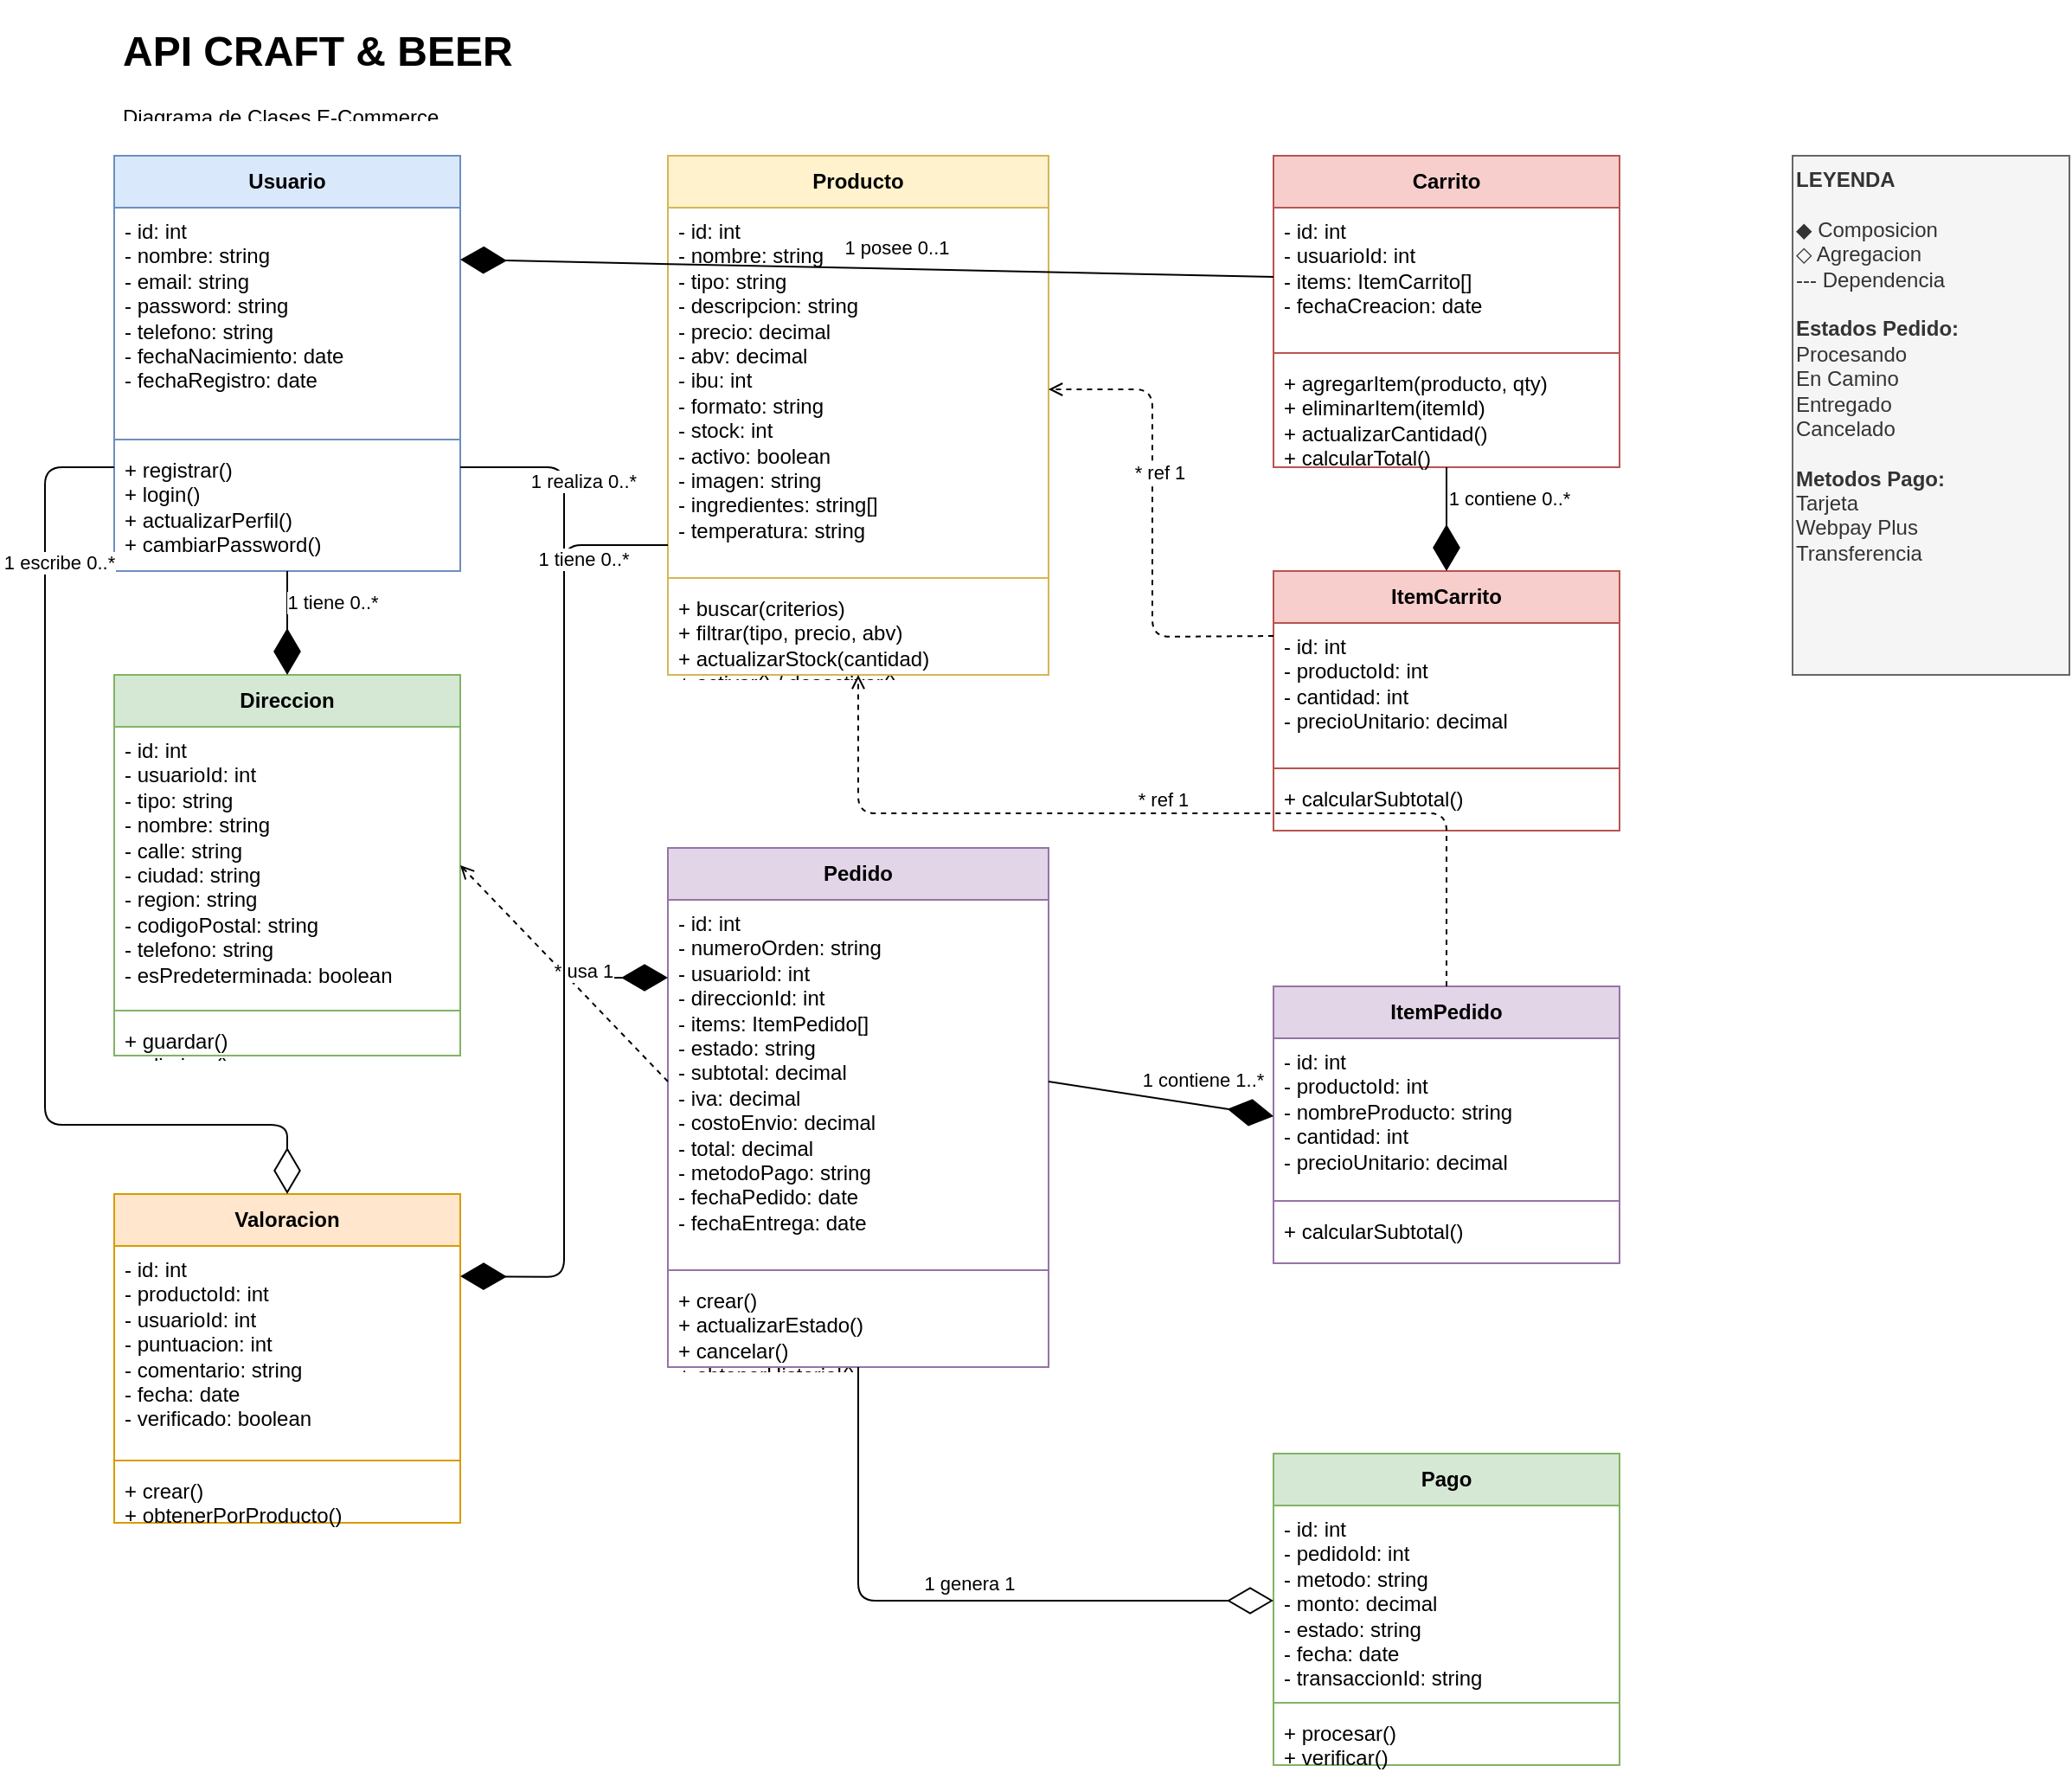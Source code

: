 <mxfile>
    <diagram id="CraftBeerDiagram" name="Diagrama Clases API">
        <mxGraphModel dx="1422" dy="794" grid="1" gridSize="10" guides="1" tooltips="1" connect="1" arrows="1" fold="1" page="1" pageScale="1" pageWidth="1400" pageHeight="1800" math="0" shadow="0">
            <root>
                <mxCell id="0"/>
                <mxCell id="1" parent="0"/>
                <mxCell id="2" value="&lt;b&gt;Usuario&lt;/b&gt;" style="swimlane;fontStyle=0;childLayout=stackLayout;horizontal=1;startSize=30;horizontalStack=0;resizeParent=1;resizeParentMax=0;resizeLast=0;collapsible=1;marginBottom=0;whiteSpace=wrap;html=1;fillColor=#dae8fc;strokeColor=#6c8ebf;" vertex="1" parent="1">
                    <mxGeometry x="80" y="100" width="200" height="240" as="geometry"/>
                </mxCell>
                <mxCell id="3" value="- id: int&lt;br&gt;- nombre: string&lt;br&gt;- email: string&lt;br&gt;- password: string&lt;br&gt;- telefono: string&lt;br&gt;- fechaNacimiento: date&lt;br&gt;- fechaRegistro: date" style="text;strokeColor=none;fillColor=none;align=left;verticalAlign=top;spacingLeft=4;spacingRight=4;overflow=hidden;rotatable=0;points=[[0,0.5],[1,0.5]];portConstraint=eastwest;whiteSpace=wrap;html=1;" vertex="1" parent="2">
                    <mxGeometry y="30" width="200" height="130" as="geometry"/>
                </mxCell>
                <mxCell id="4" value="" style="line;strokeWidth=1;fillColor=none;align=left;verticalAlign=middle;spacingTop=-1;spacingLeft=3;spacingRight=3;rotatable=0;labelPosition=right;points=[];portConstraint=eastwest;strokeColor=inherit;" vertex="1" parent="2">
                    <mxGeometry y="160" width="200" height="8" as="geometry"/>
                </mxCell>
                <mxCell id="5" value="+ registrar()&lt;br&gt;+ login()&lt;br&gt;+ actualizarPerfil()&lt;br&gt;+ cambiarPassword()" style="text;strokeColor=none;fillColor=none;align=left;verticalAlign=top;spacingLeft=4;spacingRight=4;overflow=hidden;rotatable=0;points=[[0,0.5],[1,0.5]];portConstraint=eastwest;whiteSpace=wrap;html=1;" vertex="1" parent="2">
                    <mxGeometry y="168" width="200" height="72" as="geometry"/>
                </mxCell>
                <mxCell id="6" value="&lt;b&gt;Direccion&lt;/b&gt;" style="swimlane;fontStyle=0;childLayout=stackLayout;horizontal=1;startSize=30;horizontalStack=0;resizeParent=1;resizeParentMax=0;resizeLast=0;collapsible=1;marginBottom=0;whiteSpace=wrap;html=1;fillColor=#d5e8d4;strokeColor=#82b366;" vertex="1" parent="1">
                    <mxGeometry x="80" y="400" width="200" height="220" as="geometry"/>
                </mxCell>
                <mxCell id="7" value="- id: int&lt;br&gt;- usuarioId: int&lt;br&gt;- tipo: string&lt;br&gt;- nombre: string&lt;br&gt;- calle: string&lt;br&gt;- ciudad: string&lt;br&gt;- region: string&lt;br&gt;- codigoPostal: string&lt;br&gt;- telefono: string&lt;br&gt;- esPredeterminada: boolean" style="text;strokeColor=none;fillColor=none;align=left;verticalAlign=top;spacingLeft=4;spacingRight=4;overflow=hidden;rotatable=0;points=[[0,0.5],[1,0.5]];portConstraint=eastwest;whiteSpace=wrap;html=1;" vertex="1" parent="6">
                    <mxGeometry y="30" width="200" height="160" as="geometry"/>
                </mxCell>
                <mxCell id="8" value="" style="line;strokeWidth=1;fillColor=none;align=left;verticalAlign=middle;spacingTop=-1;spacingLeft=3;spacingRight=3;rotatable=0;labelPosition=right;points=[];portConstraint=eastwest;strokeColor=inherit;" vertex="1" parent="6">
                    <mxGeometry y="190" width="200" height="8" as="geometry"/>
                </mxCell>
                <mxCell id="9" value="+ guardar()&lt;br&gt;+ eliminar()" style="text;strokeColor=none;fillColor=none;align=left;verticalAlign=top;spacingLeft=4;spacingRight=4;overflow=hidden;rotatable=0;points=[[0,0.5],[1,0.5]];portConstraint=eastwest;whiteSpace=wrap;html=1;" vertex="1" parent="6">
                    <mxGeometry y="198" width="200" height="22" as="geometry"/>
                </mxCell>
                <mxCell id="10" value="&lt;b&gt;Producto&lt;/b&gt;" style="swimlane;fontStyle=0;childLayout=stackLayout;horizontal=1;startSize=30;horizontalStack=0;resizeParent=1;resizeParentMax=0;resizeLast=0;collapsible=1;marginBottom=0;whiteSpace=wrap;html=1;fillColor=#fff2cc;strokeColor=#d6b656;" vertex="1" parent="1">
                    <mxGeometry x="400" y="100" width="220" height="300" as="geometry"/>
                </mxCell>
                <mxCell id="11" value="- id: int&lt;br&gt;- nombre: string&lt;br&gt;- tipo: string&lt;br&gt;- descripcion: string&lt;br&gt;- precio: decimal&lt;br&gt;- abv: decimal&lt;br&gt;- ibu: int&lt;br&gt;- formato: string&lt;br&gt;- stock: int&lt;br&gt;- activo: boolean&lt;br&gt;- imagen: string&lt;br&gt;- ingredientes: string[]&lt;br&gt;- temperatura: string" style="text;strokeColor=none;fillColor=none;align=left;verticalAlign=top;spacingLeft=4;spacingRight=4;overflow=hidden;rotatable=0;points=[[0,0.5],[1,0.5]];portConstraint=eastwest;whiteSpace=wrap;html=1;" vertex="1" parent="10">
                    <mxGeometry y="30" width="220" height="210" as="geometry"/>
                </mxCell>
                <mxCell id="12" value="" style="line;strokeWidth=1;fillColor=none;align=left;verticalAlign=middle;spacingTop=-1;spacingLeft=3;spacingRight=3;rotatable=0;labelPosition=right;points=[];portConstraint=eastwest;strokeColor=inherit;" vertex="1" parent="10">
                    <mxGeometry y="240" width="220" height="8" as="geometry"/>
                </mxCell>
                <mxCell id="13" value="+ buscar(criterios)&lt;br&gt;+ filtrar(tipo, precio, abv)&lt;br&gt;+ actualizarStock(cantidad)&lt;br&gt;+ activar() / desactivar()" style="text;strokeColor=none;fillColor=none;align=left;verticalAlign=top;spacingLeft=4;spacingRight=4;overflow=hidden;rotatable=0;points=[[0,0.5],[1,0.5]];portConstraint=eastwest;whiteSpace=wrap;html=1;" vertex="1" parent="10">
                    <mxGeometry y="248" width="220" height="52" as="geometry"/>
                </mxCell>
                <mxCell id="14" value="&lt;b&gt;Carrito&lt;/b&gt;" style="swimlane;fontStyle=0;childLayout=stackLayout;horizontal=1;startSize=30;horizontalStack=0;resizeParent=1;resizeParentMax=0;resizeLast=0;collapsible=1;marginBottom=0;whiteSpace=wrap;html=1;fillColor=#f8cecc;strokeColor=#b85450;" vertex="1" parent="1">
                    <mxGeometry x="750" y="100" width="200" height="180" as="geometry"/>
                </mxCell>
                <mxCell id="15" value="- id: int&lt;br&gt;- usuarioId: int&lt;br&gt;- items: ItemCarrito[]&lt;br&gt;- fechaCreacion: date" style="text;strokeColor=none;fillColor=none;align=left;verticalAlign=top;spacingLeft=4;spacingRight=4;overflow=hidden;rotatable=0;points=[[0,0.5],[1,0.5]];portConstraint=eastwest;whiteSpace=wrap;html=1;" vertex="1" parent="14">
                    <mxGeometry y="30" width="200" height="80" as="geometry"/>
                </mxCell>
                <mxCell id="16" value="" style="line;strokeWidth=1;fillColor=none;align=left;verticalAlign=middle;spacingTop=-1;spacingLeft=3;spacingRight=3;rotatable=0;labelPosition=right;points=[];portConstraint=eastwest;strokeColor=inherit;" vertex="1" parent="14">
                    <mxGeometry y="110" width="200" height="8" as="geometry"/>
                </mxCell>
                <mxCell id="17" value="+ agregarItem(producto, qty)&lt;br&gt;+ eliminarItem(itemId)&lt;br&gt;+ actualizarCantidad()&lt;br&gt;+ calcularTotal()" style="text;strokeColor=none;fillColor=none;align=left;verticalAlign=top;spacingLeft=4;spacingRight=4;overflow=hidden;rotatable=0;points=[[0,0.5],[1,0.5]];portConstraint=eastwest;whiteSpace=wrap;html=1;" vertex="1" parent="14">
                    <mxGeometry y="118" width="200" height="62" as="geometry"/>
                </mxCell>
                <mxCell id="18" value="&lt;b&gt;ItemCarrito&lt;/b&gt;" style="swimlane;fontStyle=0;childLayout=stackLayout;horizontal=1;startSize=30;horizontalStack=0;resizeParent=1;resizeParentMax=0;resizeLast=0;collapsible=1;marginBottom=0;whiteSpace=wrap;html=1;fillColor=#f8cecc;strokeColor=#b85450;" vertex="1" parent="1">
                    <mxGeometry x="750" y="340" width="200" height="150" as="geometry"/>
                </mxCell>
                <mxCell id="19" value="- id: int&lt;br&gt;- productoId: int&lt;br&gt;- cantidad: int&lt;br&gt;- precioUnitario: decimal" style="text;strokeColor=none;fillColor=none;align=left;verticalAlign=top;spacingLeft=4;spacingRight=4;overflow=hidden;rotatable=0;points=[[0,0.5],[1,0.5]];portConstraint=eastwest;whiteSpace=wrap;html=1;" vertex="1" parent="18">
                    <mxGeometry y="30" width="200" height="80" as="geometry"/>
                </mxCell>
                <mxCell id="20" value="" style="line;strokeWidth=1;fillColor=none;align=left;verticalAlign=middle;spacingTop=-1;spacingLeft=3;spacingRight=3;rotatable=0;labelPosition=right;points=[];portConstraint=eastwest;strokeColor=inherit;" vertex="1" parent="18">
                    <mxGeometry y="110" width="200" height="8" as="geometry"/>
                </mxCell>
                <mxCell id="21" value="+ calcularSubtotal()" style="text;strokeColor=none;fillColor=none;align=left;verticalAlign=top;spacingLeft=4;spacingRight=4;overflow=hidden;rotatable=0;points=[[0,0.5],[1,0.5]];portConstraint=eastwest;whiteSpace=wrap;html=1;" vertex="1" parent="18">
                    <mxGeometry y="118" width="200" height="32" as="geometry"/>
                </mxCell>
                <mxCell id="22" value="&lt;b&gt;Pedido&lt;/b&gt;" style="swimlane;fontStyle=0;childLayout=stackLayout;horizontal=1;startSize=30;horizontalStack=0;resizeParent=1;resizeParentMax=0;resizeLast=0;collapsible=1;marginBottom=0;whiteSpace=wrap;html=1;fillColor=#e1d5e7;strokeColor=#9673a6;" vertex="1" parent="1">
                    <mxGeometry x="400" y="500" width="220" height="300" as="geometry"/>
                </mxCell>
                <mxCell id="23" value="- id: int&lt;br&gt;- numeroOrden: string&lt;br&gt;- usuarioId: int&lt;br&gt;- direccionId: int&lt;br&gt;- items: ItemPedido[]&lt;br&gt;- estado: string&lt;br&gt;- subtotal: decimal&lt;br&gt;- iva: decimal&lt;br&gt;- costoEnvio: decimal&lt;br&gt;- total: decimal&lt;br&gt;- metodoPago: string&lt;br&gt;- fechaPedido: date&lt;br&gt;- fechaEntrega: date" style="text;strokeColor=none;fillColor=none;align=left;verticalAlign=top;spacingLeft=4;spacingRight=4;overflow=hidden;rotatable=0;points=[[0,0.5],[1,0.5]];portConstraint=eastwest;whiteSpace=wrap;html=1;" vertex="1" parent="22">
                    <mxGeometry y="30" width="220" height="210" as="geometry"/>
                </mxCell>
                <mxCell id="24" value="" style="line;strokeWidth=1;fillColor=none;align=left;verticalAlign=middle;spacingTop=-1;spacingLeft=3;spacingRight=3;rotatable=0;labelPosition=right;points=[];portConstraint=eastwest;strokeColor=inherit;" vertex="1" parent="22">
                    <mxGeometry y="240" width="220" height="8" as="geometry"/>
                </mxCell>
                <mxCell id="25" value="+ crear()&lt;br&gt;+ actualizarEstado()&lt;br&gt;+ cancelar()&lt;br&gt;+ obtenerHistorial()" style="text;strokeColor=none;fillColor=none;align=left;verticalAlign=top;spacingLeft=4;spacingRight=4;overflow=hidden;rotatable=0;points=[[0,0.5],[1,0.5]];portConstraint=eastwest;whiteSpace=wrap;html=1;" vertex="1" parent="22">
                    <mxGeometry y="248" width="220" height="52" as="geometry"/>
                </mxCell>
                <mxCell id="26" value="&lt;b&gt;ItemPedido&lt;/b&gt;" style="swimlane;fontStyle=0;childLayout=stackLayout;horizontal=1;startSize=30;horizontalStack=0;resizeParent=1;resizeParentMax=0;resizeLast=0;collapsible=1;marginBottom=0;whiteSpace=wrap;html=1;fillColor=#e1d5e7;strokeColor=#9673a6;" vertex="1" parent="1">
                    <mxGeometry x="750" y="580" width="200" height="160" as="geometry"/>
                </mxCell>
                <mxCell id="27" value="- id: int&lt;br&gt;- productoId: int&lt;br&gt;- nombreProducto: string&lt;br&gt;- cantidad: int&lt;br&gt;- precioUnitario: decimal" style="text;strokeColor=none;fillColor=none;align=left;verticalAlign=top;spacingLeft=4;spacingRight=4;overflow=hidden;rotatable=0;points=[[0,0.5],[1,0.5]];portConstraint=eastwest;whiteSpace=wrap;html=1;" vertex="1" parent="26">
                    <mxGeometry y="30" width="200" height="90" as="geometry"/>
                </mxCell>
                <mxCell id="28" value="" style="line;strokeWidth=1;fillColor=none;align=left;verticalAlign=middle;spacingTop=-1;spacingLeft=3;spacingRight=3;rotatable=0;labelPosition=right;points=[];portConstraint=eastwest;strokeColor=inherit;" vertex="1" parent="26">
                    <mxGeometry y="120" width="200" height="8" as="geometry"/>
                </mxCell>
                <mxCell id="29" value="+ calcularSubtotal()" style="text;strokeColor=none;fillColor=none;align=left;verticalAlign=top;spacingLeft=4;spacingRight=4;overflow=hidden;rotatable=0;points=[[0,0.5],[1,0.5]];portConstraint=eastwest;whiteSpace=wrap;html=1;" vertex="1" parent="26">
                    <mxGeometry y="128" width="200" height="32" as="geometry"/>
                </mxCell>
                <mxCell id="30" value="&lt;b&gt;Valoracion&lt;/b&gt;" style="swimlane;fontStyle=0;childLayout=stackLayout;horizontal=1;startSize=30;horizontalStack=0;resizeParent=1;resizeParentMax=0;resizeLast=0;collapsible=1;marginBottom=0;whiteSpace=wrap;html=1;fillColor=#ffe6cc;strokeColor=#d79b00;" vertex="1" parent="1">
                    <mxGeometry x="80" y="700" width="200" height="190" as="geometry"/>
                </mxCell>
                <mxCell id="31" value="- id: int&lt;br&gt;- productoId: int&lt;br&gt;- usuarioId: int&lt;br&gt;- puntuacion: int&lt;br&gt;- comentario: string&lt;br&gt;- fecha: date&lt;br&gt;- verificado: boolean" style="text;strokeColor=none;fillColor=none;align=left;verticalAlign=top;spacingLeft=4;spacingRight=4;overflow=hidden;rotatable=0;points=[[0,0.5],[1,0.5]];portConstraint=eastwest;whiteSpace=wrap;html=1;" vertex="1" parent="30">
                    <mxGeometry y="30" width="200" height="120" as="geometry"/>
                </mxCell>
                <mxCell id="32" value="" style="line;strokeWidth=1;fillColor=none;align=left;verticalAlign=middle;spacingTop=-1;spacingLeft=3;spacingRight=3;rotatable=0;labelPosition=right;points=[];portConstraint=eastwest;strokeColor=inherit;" vertex="1" parent="30">
                    <mxGeometry y="150" width="200" height="8" as="geometry"/>
                </mxCell>
                <mxCell id="33" value="+ crear()&lt;br&gt;+ obtenerPorProducto()" style="text;strokeColor=none;fillColor=none;align=left;verticalAlign=top;spacingLeft=4;spacingRight=4;overflow=hidden;rotatable=0;points=[[0,0.5],[1,0.5]];portConstraint=eastwest;whiteSpace=wrap;html=1;" vertex="1" parent="30">
                    <mxGeometry y="158" width="200" height="32" as="geometry"/>
                </mxCell>
                <mxCell id="34" value="&lt;b&gt;Pago&lt;/b&gt;" style="swimlane;fontStyle=0;childLayout=stackLayout;horizontal=1;startSize=30;horizontalStack=0;resizeParent=1;resizeParentMax=0;resizeLast=0;collapsible=1;marginBottom=0;whiteSpace=wrap;html=1;fillColor=#d5e8d4;strokeColor=#82b366;" vertex="1" parent="1">
                    <mxGeometry x="750" y="850" width="200" height="180" as="geometry"/>
                </mxCell>
                <mxCell id="35" value="- id: int&lt;br&gt;- pedidoId: int&lt;br&gt;- metodo: string&lt;br&gt;- monto: decimal&lt;br&gt;- estado: string&lt;br&gt;- fecha: date&lt;br&gt;- transaccionId: string" style="text;strokeColor=none;fillColor=none;align=left;verticalAlign=top;spacingLeft=4;spacingRight=4;overflow=hidden;rotatable=0;points=[[0,0.5],[1,0.5]];portConstraint=eastwest;whiteSpace=wrap;html=1;" vertex="1" parent="34">
                    <mxGeometry y="30" width="200" height="110" as="geometry"/>
                </mxCell>
                <mxCell id="36" value="" style="line;strokeWidth=1;fillColor=none;align=left;verticalAlign=middle;spacingTop=-1;spacingLeft=3;spacingRight=3;rotatable=0;labelPosition=right;points=[];portConstraint=eastwest;strokeColor=inherit;" vertex="1" parent="34">
                    <mxGeometry y="140" width="200" height="8" as="geometry"/>
                </mxCell>
                <mxCell id="37" value="+ procesar()&lt;br&gt;+ verificar()" style="text;strokeColor=none;fillColor=none;align=left;verticalAlign=top;spacingLeft=4;spacingRight=4;overflow=hidden;rotatable=0;points=[[0,0.5],[1,0.5]];portConstraint=eastwest;whiteSpace=wrap;html=1;" vertex="1" parent="34">
                    <mxGeometry y="148" width="200" height="32" as="geometry"/>
                </mxCell>
                <mxCell id="38" value="" style="endArrow=diamondThin;endFill=1;endSize=24;html=1;exitX=0.5;exitY=1;exitDx=0;exitDy=0;entryX=0.5;entryY=0;entryDx=0;entryDy=0;" edge="1" parent="1" source="2" target="6">
                    <mxGeometry width="160" relative="1" as="geometry">
                        <mxPoint x="400" y="500" as="sourcePoint"/>
                        <mxPoint x="560" y="500" as="targetPoint"/>
                    </mxGeometry>
                </mxCell>
                <mxCell id="39" value="1 tiene 0..*" style="edgeLabel;html=1;align=center;verticalAlign=middle;resizable=0;points=[];" vertex="1" connectable="0" parent="38">
                    <mxGeometry x="-0.1" y="1" relative="1" as="geometry">
                        <mxPoint x="25" y="-9" as="offset"/>
                    </mxGeometry>
                </mxCell>
                <mxCell id="40" value="" style="endArrow=none;html=1;exitX=1;exitY=0.25;exitDx=0;exitDy=0;entryX=0;entryY=0.5;entryDx=0;entryDy=0;startArrow=diamondThin;startFill=1;startSize=24;" edge="1" parent="1" source="2" target="15">
                    <mxGeometry width="50" height="50" relative="1" as="geometry">
                        <mxPoint x="400" y="500" as="sourcePoint"/>
                        <mxPoint x="450" y="450" as="targetPoint"/>
                    </mxGeometry>
                </mxCell>
                <mxCell id="41" value="1 posee 0..1" style="edgeLabel;html=1;align=center;verticalAlign=middle;resizable=0;points=[];" vertex="1" connectable="0" parent="40">
                    <mxGeometry x="-0.1" y="1" relative="1" as="geometry">
                        <mxPoint x="40" y="-11" as="offset"/>
                    </mxGeometry>
                </mxCell>
                <mxCell id="42" value="" style="endArrow=diamondThin;endFill=1;endSize=24;html=1;exitX=0.5;exitY=1;exitDx=0;exitDy=0;entryX=0.5;entryY=0;entryDx=0;entryDy=0;" edge="1" parent="1" source="14" target="18">
                    <mxGeometry width="160" relative="1" as="geometry">
                        <mxPoint x="400" y="500" as="sourcePoint"/>
                        <mxPoint x="560" y="500" as="targetPoint"/>
                    </mxGeometry>
                </mxCell>
                <mxCell id="43" value="1 contiene 0..*" style="edgeLabel;html=1;align=center;verticalAlign=middle;resizable=0;points=[];" vertex="1" connectable="0" parent="42">
                    <mxGeometry x="-0.1" y="1" relative="1" as="geometry">
                        <mxPoint x="35" y="-9" as="offset"/>
                    </mxGeometry>
                </mxCell>
                <mxCell id="44" value="" style="endArrow=open;html=1;exitX=0;exitY=0.25;exitDx=0;exitDy=0;entryX=1;entryY=0.5;entryDx=0;entryDy=0;dashed=1;" edge="1" parent="1" source="18" target="11">
                    <mxGeometry width="50" height="50" relative="1" as="geometry">
                        <mxPoint x="400" y="500" as="sourcePoint"/>
                        <mxPoint x="450" y="450" as="targetPoint"/>
                        <Array as="points">
                            <mxPoint x="680" y="378"/>
                            <mxPoint x="680" y="235"/>
                        </Array>
                    </mxGeometry>
                </mxCell>
                <mxCell id="45" value="* ref 1" style="edgeLabel;html=1;align=center;verticalAlign=middle;resizable=0;points=[];" vertex="1" connectable="0" parent="44">
                    <mxGeometry x="-0.1" y="1" relative="1" as="geometry">
                        <mxPoint x="5" y="-42" as="offset"/>
                    </mxGeometry>
                </mxCell>
                <mxCell id="46" value="" style="endArrow=diamondThin;endFill=1;endSize=24;html=1;exitX=1;exitY=0.75;exitDx=0;exitDy=0;entryX=0;entryY=0.25;entryDx=0;entryDy=0;" edge="1" parent="1" source="2" target="22">
                    <mxGeometry width="160" relative="1" as="geometry">
                        <mxPoint x="400" y="600" as="sourcePoint"/>
                        <mxPoint x="560" y="600" as="targetPoint"/>
                        <Array as="points">
                            <mxPoint x="340" y="280"/>
                            <mxPoint x="340" y="575"/>
                        </Array>
                    </mxGeometry>
                </mxCell>
                <mxCell id="47" value="1 realiza 0..*" style="edgeLabel;html=1;align=center;verticalAlign=middle;resizable=0;points=[];" vertex="1" connectable="0" parent="46">
                    <mxGeometry x="-0.1" y="1" relative="1" as="geometry">
                        <mxPoint x="10" y="-119" as="offset"/>
                    </mxGeometry>
                </mxCell>
                <mxCell id="48" value="" style="endArrow=diamondThin;endFill=1;endSize=24;html=1;exitX=1;exitY=0.5;exitDx=0;exitDy=0;entryX=0;entryY=0.5;entryDx=0;entryDy=0;" edge="1" parent="1" source="23" target="27">
                    <mxGeometry width="160" relative="1" as="geometry">
                        <mxPoint x="400" y="700" as="sourcePoint"/>
                        <mxPoint x="560" y="700" as="targetPoint"/>
                    </mxGeometry>
                </mxCell>
                <mxCell id="49" value="1 contiene 1..*" style="edgeLabel;html=1;align=center;verticalAlign=middle;resizable=0;points=[];" vertex="1" connectable="0" parent="48">
                    <mxGeometry x="-0.1" y="1" relative="1" as="geometry">
                        <mxPoint x="30" y="-9" as="offset"/>
                    </mxGeometry>
                </mxCell>
                <mxCell id="50" value="" style="endArrow=open;html=1;exitX=0.5;exitY=0;exitDx=0;exitDy=0;entryX=0.5;entryY=1;entryDx=0;entryDy=0;dashed=1;" edge="1" parent="1" source="26" target="10">
                    <mxGeometry width="50" height="50" relative="1" as="geometry">
                        <mxPoint x="400" y="600" as="sourcePoint"/>
                        <mxPoint x="450" y="550" as="targetPoint"/>
                        <Array as="points">
                            <mxPoint x="850" y="480"/>
                            <mxPoint x="510" y="480"/>
                        </Array>
                    </mxGeometry>
                </mxCell>
                <mxCell id="51" value="* ref 1" style="edgeLabel;html=1;align=center;verticalAlign=middle;resizable=0;points=[];" vertex="1" connectable="0" parent="50">
                    <mxGeometry x="-0.1" y="1" relative="1" as="geometry">
                        <mxPoint x="-30" y="-9" as="offset"/>
                    </mxGeometry>
                </mxCell>
                <mxCell id="52" value="" style="endArrow=open;html=1;exitX=0;exitY=0.5;exitDx=0;exitDy=0;entryX=1;entryY=0.5;entryDx=0;entryDy=0;dashed=1;" edge="1" parent="1" source="23" target="7">
                    <mxGeometry width="50" height="50" relative="1" as="geometry">
                        <mxPoint x="300" y="650" as="sourcePoint"/>
                        <mxPoint x="350" y="600" as="targetPoint"/>
                    </mxGeometry>
                </mxCell>
                <mxCell id="53" value="* usa 1" style="edgeLabel;html=1;align=center;verticalAlign=middle;resizable=0;points=[];" vertex="1" connectable="0" parent="52">
                    <mxGeometry x="-0.1" y="1" relative="1" as="geometry">
                        <mxPoint x="5" y="-9" as="offset"/>
                    </mxGeometry>
                </mxCell>
                <mxCell id="54" value="" style="endArrow=diamondThin;endFill=0;endSize=24;html=1;exitX=0.5;exitY=1;exitDx=0;exitDy=0;entryX=0;entryY=0.5;entryDx=0;entryDy=0;" edge="1" parent="1" source="22" target="35">
                    <mxGeometry width="160" relative="1" as="geometry">
                        <mxPoint x="400" y="900" as="sourcePoint"/>
                        <mxPoint x="560" y="900" as="targetPoint"/>
                        <Array as="points">
                            <mxPoint x="510" y="935"/>
                        </Array>
                    </mxGeometry>
                </mxCell>
                <mxCell id="55" value="1 genera 1" style="edgeLabel;html=1;align=center;verticalAlign=middle;resizable=0;points=[];" vertex="1" connectable="0" parent="54">
                    <mxGeometry x="-0.1" y="1" relative="1" as="geometry">
                        <mxPoint x="30" y="-9" as="offset"/>
                    </mxGeometry>
                </mxCell>
                <mxCell id="56" value="" style="endArrow=diamondThin;endFill=1;endSize=24;html=1;exitX=0;exitY=0.75;exitDx=0;exitDy=0;entryX=1;entryY=0.25;entryDx=0;entryDy=0;" edge="1" parent="1" source="10" target="30">
                    <mxGeometry width="160" relative="1" as="geometry">
                        <mxPoint x="300" y="800" as="sourcePoint"/>
                        <mxPoint x="460" y="800" as="targetPoint"/>
                        <Array as="points">
                            <mxPoint x="340" y="325"/>
                            <mxPoint x="340" y="748"/>
                        </Array>
                    </mxGeometry>
                </mxCell>
                <mxCell id="57" value="1 tiene 0..*" style="edgeLabel;html=1;align=center;verticalAlign=middle;resizable=0;points=[];" vertex="1" connectable="0" parent="56">
                    <mxGeometry x="-0.1" y="1" relative="1" as="geometry">
                        <mxPoint x="10" y="-177" as="offset"/>
                    </mxGeometry>
                </mxCell>
                <mxCell id="58" value="" style="endArrow=diamondThin;endFill=0;endSize=24;html=1;exitX=0;exitY=0.75;exitDx=0;exitDy=0;entryX=0.5;entryY=0;entryDx=0;entryDy=0;" edge="1" parent="1" source="2" target="30">
                    <mxGeometry width="160" relative="1" as="geometry">
                        <mxPoint x="0" y="650" as="sourcePoint"/>
                        <mxPoint x="160" y="650" as="targetPoint"/>
                        <Array as="points">
                            <mxPoint x="40" y="280"/>
                            <mxPoint x="40" y="660"/>
                            <mxPoint x="180" y="660"/>
                        </Array>
                    </mxGeometry>
                </mxCell>
                <mxCell id="59" value="1 escribe 0..*" style="edgeLabel;html=1;align=center;verticalAlign=middle;resizable=0;points=[];" vertex="1" connectable="0" parent="58">
                    <mxGeometry x="-0.1" y="1" relative="1" as="geometry">
                        <mxPoint x="7" y="-175" as="offset"/>
                    </mxGeometry>
                </mxCell>
                <mxCell id="60" value="&lt;h1&gt;API CRAFT &amp;amp; BEER&lt;/h1&gt;&lt;p&gt;Diagrama de Clases E-Commerce&lt;/p&gt;" style="text;html=1;strokeColor=none;fillColor=none;spacing=5;spacingTop=-20;whiteSpace=wrap;overflow=hidden;rounded=0;" vertex="1" parent="1">
                    <mxGeometry x="80" y="20" width="340" height="60" as="geometry"/>
                </mxCell>
                <mxCell id="61" value="&lt;b&gt;LEYENDA&lt;/b&gt;&lt;br&gt;&lt;br&gt;◆ Composicion&lt;br&gt;◇ Agregacion&lt;br&gt;--- Dependencia&lt;br&gt;&lt;br&gt;&lt;b&gt;Estados Pedido:&lt;/b&gt;&lt;br&gt;Procesando&lt;br&gt;En Camino&lt;br&gt;Entregado&lt;br&gt;Cancelado&lt;br&gt;&lt;br&gt;&lt;b&gt;Metodos Pago:&lt;/b&gt;&lt;br&gt;Tarjeta&lt;br&gt;Webpay Plus&lt;br&gt;Transferencia" style="text;html=1;strokeColor=#666666;fillColor=#f5f5f5;align=left;verticalAlign=top;whiteSpace=wrap;rounded=0;fontColor=#333333;" vertex="1" parent="1">
                    <mxGeometry x="1050" y="100" width="160" height="300" as="geometry"/>
                </mxCell>
            </root>
        </mxGraphModel>
    </diagram>
</mxfile>

